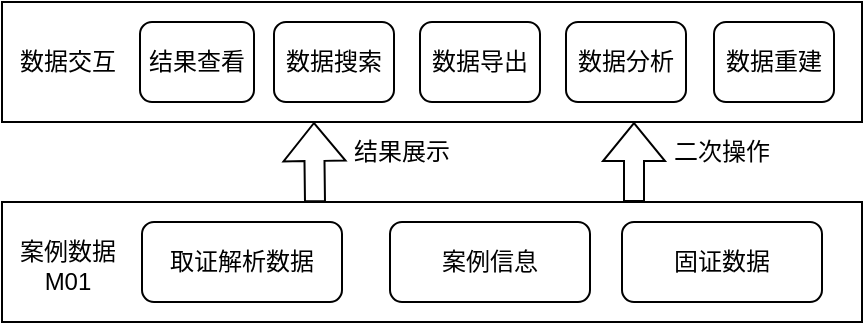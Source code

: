 <mxfile version="24.7.12">
  <diagram id="prtHgNgQTEPvFCAcTncT" name="Page-1">
    <mxGraphModel dx="1221" dy="759" grid="1" gridSize="10" guides="1" tooltips="1" connect="1" arrows="1" fold="1" page="1" pageScale="1" pageWidth="827" pageHeight="1169" math="0" shadow="0">
      <root>
        <mxCell id="0" />
        <mxCell id="1" parent="0" />
        <mxCell id="-eRwNtEl9WBfkoWppJnZ-1" value="" style="rounded=0;whiteSpace=wrap;html=1;" vertex="1" parent="1">
          <mxGeometry x="170" y="280" width="430" height="60" as="geometry" />
        </mxCell>
        <mxCell id="-eRwNtEl9WBfkoWppJnZ-2" value="" style="rounded=0;whiteSpace=wrap;html=1;" vertex="1" parent="1">
          <mxGeometry x="170" y="180" width="430" height="60" as="geometry" />
        </mxCell>
        <mxCell id="-eRwNtEl9WBfkoWppJnZ-3" value="" style="shape=flexArrow;endArrow=classic;html=1;rounded=0;entryX=0.25;entryY=1;entryDx=0;entryDy=0;" edge="1" parent="1">
          <mxGeometry width="50" height="50" relative="1" as="geometry">
            <mxPoint x="326.5" y="280" as="sourcePoint" />
            <mxPoint x="326" y="240" as="targetPoint" />
          </mxGeometry>
        </mxCell>
        <mxCell id="-eRwNtEl9WBfkoWppJnZ-4" value="" style="shape=flexArrow;endArrow=classic;html=1;rounded=0;entryX=0.25;entryY=1;entryDx=0;entryDy=0;" edge="1" parent="1">
          <mxGeometry width="50" height="50" relative="1" as="geometry">
            <mxPoint x="486" y="280" as="sourcePoint" />
            <mxPoint x="486" y="240" as="targetPoint" />
          </mxGeometry>
        </mxCell>
        <mxCell id="-eRwNtEl9WBfkoWppJnZ-5" value="取证解析数据" style="rounded=1;whiteSpace=wrap;html=1;" vertex="1" parent="1">
          <mxGeometry x="240" y="290" width="100" height="40" as="geometry" />
        </mxCell>
        <mxCell id="-eRwNtEl9WBfkoWppJnZ-6" value="案例信息" style="rounded=1;whiteSpace=wrap;html=1;" vertex="1" parent="1">
          <mxGeometry x="364" y="290" width="100" height="40" as="geometry" />
        </mxCell>
        <mxCell id="-eRwNtEl9WBfkoWppJnZ-7" value="固证数据" style="rounded=1;whiteSpace=wrap;html=1;" vertex="1" parent="1">
          <mxGeometry x="480" y="290" width="100" height="40" as="geometry" />
        </mxCell>
        <mxCell id="-eRwNtEl9WBfkoWppJnZ-9" value="案例数据&lt;div&gt;M01&lt;/div&gt;" style="text;html=1;align=center;verticalAlign=middle;whiteSpace=wrap;rounded=0;" vertex="1" parent="1">
          <mxGeometry x="173" y="297" width="60" height="30" as="geometry" />
        </mxCell>
        <mxCell id="-eRwNtEl9WBfkoWppJnZ-10" value="结果查看" style="rounded=1;whiteSpace=wrap;html=1;" vertex="1" parent="1">
          <mxGeometry x="239" y="190" width="57" height="40" as="geometry" />
        </mxCell>
        <mxCell id="-eRwNtEl9WBfkoWppJnZ-11" value="数据搜索" style="rounded=1;whiteSpace=wrap;html=1;" vertex="1" parent="1">
          <mxGeometry x="306" y="190" width="60" height="40" as="geometry" />
        </mxCell>
        <mxCell id="-eRwNtEl9WBfkoWppJnZ-12" value="数据导出" style="rounded=1;whiteSpace=wrap;html=1;" vertex="1" parent="1">
          <mxGeometry x="379" y="190" width="60" height="40" as="geometry" />
        </mxCell>
        <mxCell id="-eRwNtEl9WBfkoWppJnZ-13" value="数据分析" style="rounded=1;whiteSpace=wrap;html=1;" vertex="1" parent="1">
          <mxGeometry x="452" y="190" width="60" height="40" as="geometry" />
        </mxCell>
        <mxCell id="-eRwNtEl9WBfkoWppJnZ-14" value="数据重建" style="rounded=1;whiteSpace=wrap;html=1;" vertex="1" parent="1">
          <mxGeometry x="526" y="190" width="60" height="40" as="geometry" />
        </mxCell>
        <mxCell id="-eRwNtEl9WBfkoWppJnZ-17" value="结果展示" style="text;html=1;align=center;verticalAlign=middle;whiteSpace=wrap;rounded=0;" vertex="1" parent="1">
          <mxGeometry x="340" y="240" width="60" height="30" as="geometry" />
        </mxCell>
        <mxCell id="-eRwNtEl9WBfkoWppJnZ-18" value="二次操作" style="text;html=1;align=center;verticalAlign=middle;whiteSpace=wrap;rounded=0;" vertex="1" parent="1">
          <mxGeometry x="500" y="240" width="60" height="30" as="geometry" />
        </mxCell>
        <mxCell id="-eRwNtEl9WBfkoWppJnZ-19" value="数据交互" style="text;html=1;align=center;verticalAlign=middle;whiteSpace=wrap;rounded=0;" vertex="1" parent="1">
          <mxGeometry x="173" y="195" width="60" height="30" as="geometry" />
        </mxCell>
      </root>
    </mxGraphModel>
  </diagram>
</mxfile>
